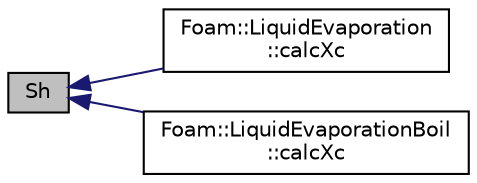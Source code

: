 digraph "Sh"
{
  bgcolor="transparent";
  edge [fontname="Helvetica",fontsize="10",labelfontname="Helvetica",labelfontsize="10"];
  node [fontname="Helvetica",fontsize="10",shape=record];
  rankdir="LR";
  Node1 [label="Sh",height=0.2,width=0.4,color="black", fillcolor="grey75", style="filled", fontcolor="black"];
  Node1 -> Node2 [dir="back",color="midnightblue",fontsize="10",style="solid",fontname="Helvetica"];
  Node2 [label="Foam::LiquidEvaporation\l::calcXc",height=0.2,width=0.4,color="black",URL="$a01388.html#add998d8cdbd933b2db36747b140a966e",tooltip="Calculate the carrier phase component volume fractions at celli. "];
  Node1 -> Node3 [dir="back",color="midnightblue",fontsize="10",style="solid",fontname="Helvetica"];
  Node3 [label="Foam::LiquidEvaporationBoil\l::calcXc",height=0.2,width=0.4,color="black",URL="$a01389.html#add998d8cdbd933b2db36747b140a966e",tooltip="Calculate the carrier phase component volume fractions at celli. "];
}
